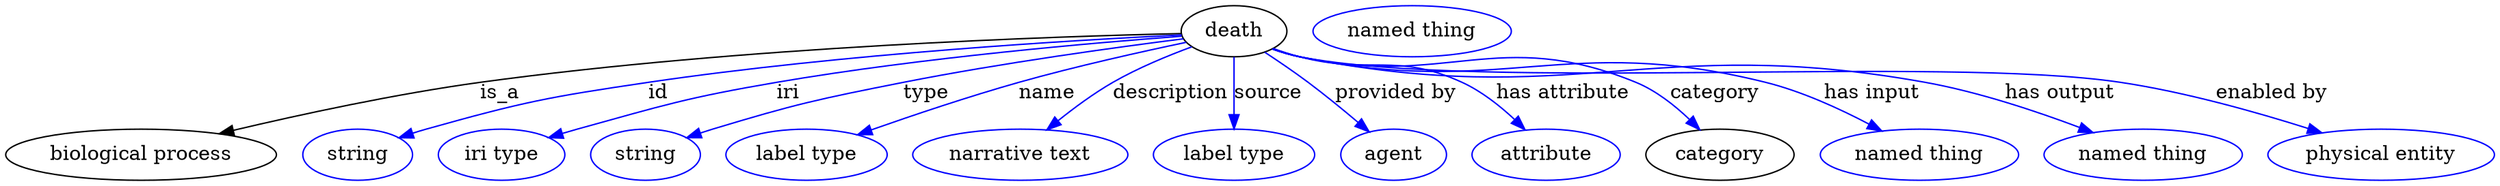 digraph {
	graph [bb="0,0,1745.2,123"];
	node [label="\N"];
	death	 [height=0.5,
		label=death,
		pos="860.89,105",
		width=1.0291];
	"biological process"	 [height=0.5,
		pos="94.892,18",
		width=2.6359];
	death -> "biological process"	 [label=is_a,
		lp="346.89,61.5",
		pos="e,151.71,32.572 823.57,104.29 736.97,102.23 515.77,94.695 332.89,69 274.49,60.794 209.02,46.376 161.56,34.959"];
	id	 [color=blue,
		height=0.5,
		label=string,
		pos="245.89,18",
		width=1.0652];
	death -> id	 [color=blue,
		label=id,
		lp="458.89,61.5",
		pos="e,275.1,29.763 823.78,103.2 751.76,99.396 588.16,89.156 451.89,69 380.93,58.503 362.79,55.986 293.89,36 290.91,35.135 287.85,34.172 \
284.79,33.153",
		style=solid];
	iri	 [color=blue,
		height=0.5,
		label="iri type",
		pos="346.89,18",
		width=1.2277];
	death -> iri	 [color=blue,
		label=iri,
		lp="551.89,61.5",
		pos="e,380.44,29.731 824.09,102.19 764.81,97.353 644.61,86.283 543.89,69 479.61,57.969 463.68,53.666 400.89,36 397.35,35.005 393.7,33.919 \
390.05,32.789",
		style=solid];
	type	 [color=blue,
		height=0.5,
		label=string,
		pos="447.89,18",
		width=1.0652];
	death -> type	 [color=blue,
		label=type,
		lp="639.89,61.5",
		pos="e,477.03,29.811 824.63,101 758.11,93.054 612.62,72.773 494.89,36 492.15,35.145 489.35,34.214 486.53,33.24",
		style=solid];
	name	 [color=blue,
		height=0.5,
		label="label type",
		pos="560.89,18",
		width=1.5707];
	death -> name	 [color=blue,
		label=name,
		lp="730.89,61.5",
		pos="e,597.88,31.641 826.7,97.737 796.14,91.023 750.25,80.388 710.89,69 675.88,58.869 636.92,45.561 607.48,35.079",
		style=solid];
	description	 [color=blue,
		height=0.5,
		label="narrative text",
		pos="710.89,18",
		width=2.0943];
	death -> description	 [color=blue,
		label=description,
		lp="815.89,61.5",
		pos="e,730.03,35.579 830.46,94.617 813.55,88.275 792.44,79.391 774.89,69 762.03,61.385 748.94,51.418 737.97,42.317",
		style=solid];
	source	 [color=blue,
		height=0.5,
		label="label type",
		pos="860.89,18",
		width=1.5707];
	death -> source	 [color=blue,
		label=source,
		lp="885.39,61.5",
		pos="e,860.89,36.003 860.89,86.974 860.89,75.192 860.89,59.561 860.89,46.158",
		style=solid];
	"provided by"	 [color=blue,
		height=0.5,
		label=agent,
		pos="972.89,18",
		width=1.0291];
	death -> "provided by"	 [color=blue,
		label="provided by",
		lp="975.39,61.5",
		pos="e,955.53,33.951 883.47,90.498 893.04,84.145 904.19,76.451 913.89,69 925.45,60.13 937.71,49.709 948.04,40.607",
		style=solid];
	"has attribute"	 [color=blue,
		height=0.5,
		label=attribute,
		pos="1079.9,18",
		width=1.4443];
	death -> "has attribute"	 [color=blue,
		label="has attribute",
		lp="1091.9,61.5",
		pos="e,1065,35.513 888.78,92.969 894.68,90.741 900.93,88.612 906.89,87 956.83,73.494 975.05,90.954 1021.9,69 1035.2,62.743 1047.8,52.45 \
1057.8,42.744",
		style=solid];
	category	 [height=0.5,
		pos="1201.9,18",
		width=1.4443];
	death -> category	 [color=blue,
		label=category,
		lp="1198.9,61.5",
		pos="e,1187.3,35.437 888.2,92.785 894.25,90.513 900.7,88.413 906.89,87 1009.4,63.576 1045.8,109.43 1142.9,69 1156.8,63.195 1169.8,52.764 \
1180.1,42.841",
		style=solid];
	"has input"	 [color=blue,
		height=0.5,
		label="named thing",
		pos="1341.9,18",
		width=1.9318];
	death -> "has input"	 [color=blue,
		label="has input",
		lp="1308.4,61.5",
		pos="e,1314.4,34.786 888.18,92.685 894.23,90.419 900.69,88.347 906.89,87 1049.6,56.008 1093.4,105.09 1234.9,69 1259.6,62.691 1285.5,50.528 \
1305.6,39.661",
		style=solid];
	"has output"	 [color=blue,
		height=0.5,
		label="named thing",
		pos="1498.9,18",
		width=1.9318];
	death -> "has output"	 [color=blue,
		label="has output",
		lp="1440.4,61.5",
		pos="e,1462.2,33.459 888.17,92.62 894.22,90.358 900.68,88.304 906.89,87 1098,46.869 1153.8,104.22 1345.9,69 1382.8,62.233 1423,48.577 \
1452.9,37.098",
		style=solid];
	"enabled by"	 [color=blue,
		height=0.5,
		label="physical entity",
		pos="1665.9,18",
		width=2.2026];
	death -> "enabled by"	 [color=blue,
		label="enabled by",
		lp="1589.4,61.5",
		pos="e,1622.9,33.15 888.16,92.574 894.21,90.315 900.67,88.274 906.89,87 1032.3,61.293 1356.3,88.329 1482.9,69 1527.6,62.175 1576.9,48.031 \
1613.1,36.366",
		style=solid];
	"named thing_category"	 [color=blue,
		height=0.5,
		label="named thing",
		pos="985.89,105",
		width=1.9318];
}
